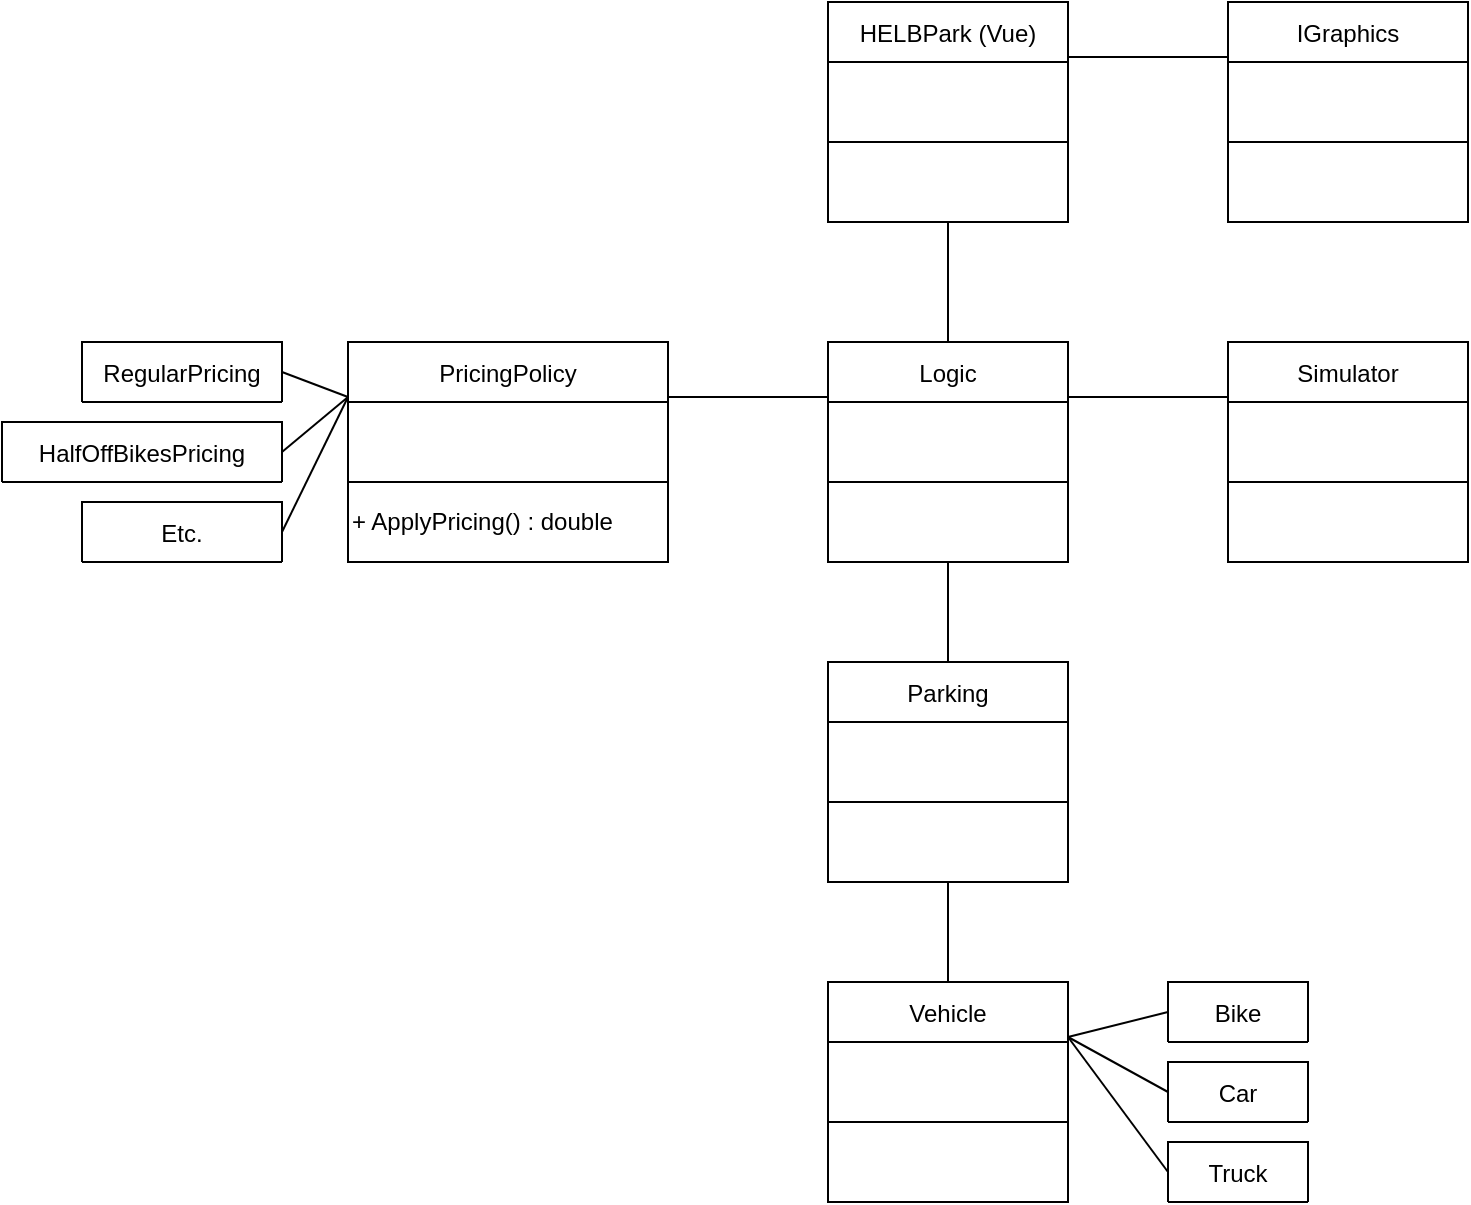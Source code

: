 <mxfile version="17.1.2" type="device"><diagram id="m8n8P1koVxOPwoEyxe6X" name="Page-1"><mxGraphModel dx="657" dy="1074" grid="1" gridSize="10" guides="1" tooltips="1" connect="1" arrows="0" fold="1" page="1" pageScale="1" pageWidth="827" pageHeight="1169" math="0" shadow="0"><root><mxCell id="0"/><mxCell id="1" parent="0"/><mxCell id="UTw8LpA3cd1UkE_mDH7Z-44" style="edgeStyle=none;rounded=0;orthogonalLoop=1;jettySize=auto;html=1;exitX=1;exitY=0.25;exitDx=0;exitDy=0;entryX=0;entryY=0.25;entryDx=0;entryDy=0;endArrow=none;endFill=0;" edge="1" parent="1" source="UTw8LpA3cd1UkE_mDH7Z-1" target="UTw8LpA3cd1UkE_mDH7Z-40"><mxGeometry relative="1" as="geometry"/></mxCell><mxCell id="UTw8LpA3cd1UkE_mDH7Z-1" value="HELBPark (Vue)" style="swimlane;fontStyle=0;childLayout=stackLayout;horizontal=1;startSize=30;horizontalStack=0;resizeParent=1;resizeParentMax=0;resizeLast=0;collapsible=1;marginBottom=0;" vertex="1" parent="1"><mxGeometry x="453" y="120" width="120" height="110" as="geometry"/></mxCell><mxCell id="UTw8LpA3cd1UkE_mDH7Z-5" value="" style="rounded=0;whiteSpace=wrap;html=1;align=left;" vertex="1" parent="UTw8LpA3cd1UkE_mDH7Z-1"><mxGeometry y="30" width="120" height="40" as="geometry"/></mxCell><mxCell id="UTw8LpA3cd1UkE_mDH7Z-6" value="" style="rounded=0;whiteSpace=wrap;html=1;align=left;" vertex="1" parent="UTw8LpA3cd1UkE_mDH7Z-1"><mxGeometry y="70" width="120" height="40" as="geometry"/></mxCell><mxCell id="UTw8LpA3cd1UkE_mDH7Z-51" style="edgeStyle=none;rounded=0;orthogonalLoop=1;jettySize=auto;html=1;exitX=0.5;exitY=1;exitDx=0;exitDy=0;entryX=0.5;entryY=0;entryDx=0;entryDy=0;endArrow=none;endFill=0;" edge="1" parent="1" source="UTw8LpA3cd1UkE_mDH7Z-7" target="UTw8LpA3cd1UkE_mDH7Z-13"><mxGeometry relative="1" as="geometry"/></mxCell><mxCell id="UTw8LpA3cd1UkE_mDH7Z-7" value="Logic" style="swimlane;fontStyle=0;childLayout=stackLayout;horizontal=1;startSize=30;horizontalStack=0;resizeParent=1;resizeParentMax=0;resizeLast=0;collapsible=1;marginBottom=0;" vertex="1" parent="1"><mxGeometry x="453" y="290" width="120" height="110" as="geometry"/></mxCell><mxCell id="UTw8LpA3cd1UkE_mDH7Z-8" value="" style="rounded=0;whiteSpace=wrap;html=1;align=left;" vertex="1" parent="UTw8LpA3cd1UkE_mDH7Z-7"><mxGeometry y="30" width="120" height="40" as="geometry"/></mxCell><mxCell id="UTw8LpA3cd1UkE_mDH7Z-9" value="" style="rounded=0;whiteSpace=wrap;html=1;align=left;" vertex="1" parent="UTw8LpA3cd1UkE_mDH7Z-7"><mxGeometry y="70" width="120" height="40" as="geometry"/></mxCell><mxCell id="UTw8LpA3cd1UkE_mDH7Z-45" style="edgeStyle=none;rounded=0;orthogonalLoop=1;jettySize=auto;html=1;exitX=0;exitY=0.25;exitDx=0;exitDy=0;entryX=1;entryY=0.25;entryDx=0;entryDy=0;endArrow=none;endFill=0;" edge="1" parent="1" source="UTw8LpA3cd1UkE_mDH7Z-10" target="UTw8LpA3cd1UkE_mDH7Z-7"><mxGeometry relative="1" as="geometry"/></mxCell><mxCell id="UTw8LpA3cd1UkE_mDH7Z-10" value="Simulator" style="swimlane;fontStyle=0;childLayout=stackLayout;horizontal=1;startSize=30;horizontalStack=0;resizeParent=1;resizeParentMax=0;resizeLast=0;collapsible=1;marginBottom=0;" vertex="1" parent="1"><mxGeometry x="653" y="290" width="120" height="110" as="geometry"/></mxCell><mxCell id="UTw8LpA3cd1UkE_mDH7Z-11" value="" style="rounded=0;whiteSpace=wrap;html=1;align=left;" vertex="1" parent="UTw8LpA3cd1UkE_mDH7Z-10"><mxGeometry y="30" width="120" height="40" as="geometry"/></mxCell><mxCell id="UTw8LpA3cd1UkE_mDH7Z-12" value="" style="rounded=0;whiteSpace=wrap;html=1;align=left;" vertex="1" parent="UTw8LpA3cd1UkE_mDH7Z-10"><mxGeometry y="70" width="120" height="40" as="geometry"/></mxCell><mxCell id="UTw8LpA3cd1UkE_mDH7Z-13" value="Parking" style="swimlane;fontStyle=0;childLayout=stackLayout;horizontal=1;startSize=30;horizontalStack=0;resizeParent=1;resizeParentMax=0;resizeLast=0;collapsible=1;marginBottom=0;" vertex="1" parent="1"><mxGeometry x="453" y="450" width="120" height="110" as="geometry"/></mxCell><mxCell id="UTw8LpA3cd1UkE_mDH7Z-14" value="" style="rounded=0;whiteSpace=wrap;html=1;align=left;" vertex="1" parent="UTw8LpA3cd1UkE_mDH7Z-13"><mxGeometry y="30" width="120" height="40" as="geometry"/></mxCell><mxCell id="UTw8LpA3cd1UkE_mDH7Z-15" value="" style="rounded=0;whiteSpace=wrap;html=1;align=left;" vertex="1" parent="UTw8LpA3cd1UkE_mDH7Z-13"><mxGeometry y="70" width="120" height="40" as="geometry"/></mxCell><mxCell id="UTw8LpA3cd1UkE_mDH7Z-53" style="edgeStyle=none;rounded=0;orthogonalLoop=1;jettySize=auto;html=1;exitX=1;exitY=0.25;exitDx=0;exitDy=0;entryX=0;entryY=0.5;entryDx=0;entryDy=0;endArrow=none;endFill=0;" edge="1" parent="1" source="UTw8LpA3cd1UkE_mDH7Z-16" target="UTw8LpA3cd1UkE_mDH7Z-19"><mxGeometry relative="1" as="geometry"/></mxCell><mxCell id="UTw8LpA3cd1UkE_mDH7Z-54" style="edgeStyle=none;rounded=0;orthogonalLoop=1;jettySize=auto;html=1;exitX=1;exitY=0.25;exitDx=0;exitDy=0;entryX=0;entryY=0.5;entryDx=0;entryDy=0;endArrow=none;endFill=0;" edge="1" parent="1" source="UTw8LpA3cd1UkE_mDH7Z-16" target="UTw8LpA3cd1UkE_mDH7Z-22"><mxGeometry relative="1" as="geometry"/></mxCell><mxCell id="UTw8LpA3cd1UkE_mDH7Z-55" style="edgeStyle=none;rounded=0;orthogonalLoop=1;jettySize=auto;html=1;exitX=1;exitY=0.25;exitDx=0;exitDy=0;entryX=0;entryY=0.5;entryDx=0;entryDy=0;endArrow=none;endFill=0;" edge="1" parent="1" source="UTw8LpA3cd1UkE_mDH7Z-16" target="UTw8LpA3cd1UkE_mDH7Z-25"><mxGeometry relative="1" as="geometry"/></mxCell><mxCell id="UTw8LpA3cd1UkE_mDH7Z-16" value="Vehicle" style="swimlane;fontStyle=0;childLayout=stackLayout;horizontal=1;startSize=30;horizontalStack=0;resizeParent=1;resizeParentMax=0;resizeLast=0;collapsible=1;marginBottom=0;" vertex="1" parent="1"><mxGeometry x="453" y="610" width="120" height="110" as="geometry"/></mxCell><mxCell id="UTw8LpA3cd1UkE_mDH7Z-17" value="" style="rounded=0;whiteSpace=wrap;html=1;align=left;" vertex="1" parent="UTw8LpA3cd1UkE_mDH7Z-16"><mxGeometry y="30" width="120" height="40" as="geometry"/></mxCell><mxCell id="UTw8LpA3cd1UkE_mDH7Z-18" value="" style="rounded=0;whiteSpace=wrap;html=1;align=left;" vertex="1" parent="UTw8LpA3cd1UkE_mDH7Z-16"><mxGeometry y="70" width="120" height="40" as="geometry"/></mxCell><mxCell id="UTw8LpA3cd1UkE_mDH7Z-19" value="Bike" style="swimlane;fontStyle=0;childLayout=stackLayout;horizontal=1;startSize=30;horizontalStack=0;resizeParent=1;resizeParentMax=0;resizeLast=0;collapsible=1;marginBottom=0;" vertex="1" collapsed="1" parent="1"><mxGeometry x="623" y="610" width="70" height="30" as="geometry"><mxRectangle x="440" y="480" width="120" height="110" as="alternateBounds"/></mxGeometry></mxCell><mxCell id="UTw8LpA3cd1UkE_mDH7Z-20" value="" style="rounded=0;whiteSpace=wrap;html=1;align=left;" vertex="1" parent="UTw8LpA3cd1UkE_mDH7Z-19"><mxGeometry y="30" width="120" height="40" as="geometry"/></mxCell><mxCell id="UTw8LpA3cd1UkE_mDH7Z-21" value="" style="rounded=0;whiteSpace=wrap;html=1;align=left;" vertex="1" parent="UTw8LpA3cd1UkE_mDH7Z-19"><mxGeometry y="70" width="120" height="40" as="geometry"/></mxCell><mxCell id="UTw8LpA3cd1UkE_mDH7Z-22" value="Car" style="swimlane;fontStyle=0;childLayout=stackLayout;horizontal=1;startSize=30;horizontalStack=0;resizeParent=1;resizeParentMax=0;resizeLast=0;collapsible=1;marginBottom=0;" vertex="1" collapsed="1" parent="1"><mxGeometry x="623" y="650" width="70" height="30" as="geometry"><mxRectangle x="440" y="480" width="120" height="110" as="alternateBounds"/></mxGeometry></mxCell><mxCell id="UTw8LpA3cd1UkE_mDH7Z-23" value="" style="rounded=0;whiteSpace=wrap;html=1;align=left;" vertex="1" parent="UTw8LpA3cd1UkE_mDH7Z-22"><mxGeometry y="30" width="120" height="40" as="geometry"/></mxCell><mxCell id="UTw8LpA3cd1UkE_mDH7Z-24" value="" style="rounded=0;whiteSpace=wrap;html=1;align=left;" vertex="1" parent="UTw8LpA3cd1UkE_mDH7Z-22"><mxGeometry y="70" width="120" height="40" as="geometry"/></mxCell><mxCell id="UTw8LpA3cd1UkE_mDH7Z-25" value="Truck" style="swimlane;fontStyle=0;childLayout=stackLayout;horizontal=1;startSize=30;horizontalStack=0;resizeParent=1;resizeParentMax=0;resizeLast=0;collapsible=1;marginBottom=0;" vertex="1" collapsed="1" parent="1"><mxGeometry x="623" y="690" width="70" height="30" as="geometry"><mxRectangle x="440" y="480" width="120" height="110" as="alternateBounds"/></mxGeometry></mxCell><mxCell id="UTw8LpA3cd1UkE_mDH7Z-26" value="" style="rounded=0;whiteSpace=wrap;html=1;align=left;" vertex="1" parent="UTw8LpA3cd1UkE_mDH7Z-25"><mxGeometry y="30" width="120" height="40" as="geometry"/></mxCell><mxCell id="UTw8LpA3cd1UkE_mDH7Z-27" value="" style="rounded=0;whiteSpace=wrap;html=1;align=left;" vertex="1" parent="UTw8LpA3cd1UkE_mDH7Z-25"><mxGeometry y="70" width="120" height="40" as="geometry"/></mxCell><mxCell id="UTw8LpA3cd1UkE_mDH7Z-46" style="edgeStyle=none;rounded=0;orthogonalLoop=1;jettySize=auto;html=1;exitX=1;exitY=0.25;exitDx=0;exitDy=0;entryX=0;entryY=0.25;entryDx=0;entryDy=0;endArrow=none;endFill=0;" edge="1" parent="1" source="UTw8LpA3cd1UkE_mDH7Z-28" target="UTw8LpA3cd1UkE_mDH7Z-7"><mxGeometry relative="1" as="geometry"/></mxCell><mxCell id="UTw8LpA3cd1UkE_mDH7Z-28" value="PricingPolicy" style="swimlane;fontStyle=0;childLayout=stackLayout;horizontal=1;startSize=30;horizontalStack=0;resizeParent=1;resizeParentMax=0;resizeLast=0;collapsible=1;marginBottom=0;" vertex="1" parent="1"><mxGeometry x="213" y="290" width="160" height="110" as="geometry"/></mxCell><mxCell id="UTw8LpA3cd1UkE_mDH7Z-29" value="" style="rounded=0;whiteSpace=wrap;html=1;align=left;" vertex="1" parent="UTw8LpA3cd1UkE_mDH7Z-28"><mxGeometry y="30" width="160" height="40" as="geometry"/></mxCell><mxCell id="UTw8LpA3cd1UkE_mDH7Z-30" value="+ ApplyPricing() : double" style="rounded=0;whiteSpace=wrap;html=1;align=left;" vertex="1" parent="UTw8LpA3cd1UkE_mDH7Z-28"><mxGeometry y="70" width="160" height="40" as="geometry"/></mxCell><mxCell id="UTw8LpA3cd1UkE_mDH7Z-47" style="edgeStyle=none;rounded=0;orthogonalLoop=1;jettySize=auto;html=1;exitX=1;exitY=0.5;exitDx=0;exitDy=0;entryX=0;entryY=0.25;entryDx=0;entryDy=0;endArrow=none;endFill=0;" edge="1" parent="1" source="UTw8LpA3cd1UkE_mDH7Z-31" target="UTw8LpA3cd1UkE_mDH7Z-28"><mxGeometry relative="1" as="geometry"/></mxCell><mxCell id="UTw8LpA3cd1UkE_mDH7Z-31" value="RegularPricing" style="swimlane;fontStyle=0;childLayout=stackLayout;horizontal=1;startSize=30;horizontalStack=0;resizeParent=1;resizeParentMax=0;resizeLast=0;collapsible=1;marginBottom=0;" vertex="1" collapsed="1" parent="1"><mxGeometry x="80" y="290" width="100" height="30" as="geometry"><mxRectangle x="440" y="480" width="120" height="110" as="alternateBounds"/></mxGeometry></mxCell><mxCell id="UTw8LpA3cd1UkE_mDH7Z-32" value="" style="rounded=0;whiteSpace=wrap;html=1;align=left;" vertex="1" parent="UTw8LpA3cd1UkE_mDH7Z-31"><mxGeometry y="30" width="120" height="40" as="geometry"/></mxCell><mxCell id="UTw8LpA3cd1UkE_mDH7Z-33" value="" style="rounded=0;whiteSpace=wrap;html=1;align=left;" vertex="1" parent="UTw8LpA3cd1UkE_mDH7Z-31"><mxGeometry y="70" width="120" height="40" as="geometry"/></mxCell><mxCell id="UTw8LpA3cd1UkE_mDH7Z-49" style="edgeStyle=none;rounded=0;orthogonalLoop=1;jettySize=auto;html=1;exitX=1;exitY=0.5;exitDx=0;exitDy=0;entryX=0;entryY=0.25;entryDx=0;entryDy=0;endArrow=none;endFill=0;" edge="1" parent="1" source="UTw8LpA3cd1UkE_mDH7Z-34" target="UTw8LpA3cd1UkE_mDH7Z-28"><mxGeometry relative="1" as="geometry"/></mxCell><mxCell id="UTw8LpA3cd1UkE_mDH7Z-34" value="HalfOffBikesPricing" style="swimlane;fontStyle=0;childLayout=stackLayout;horizontal=1;startSize=30;horizontalStack=0;resizeParent=1;resizeParentMax=0;resizeLast=0;collapsible=1;marginBottom=0;" vertex="1" collapsed="1" parent="1"><mxGeometry x="40" y="330" width="140" height="30" as="geometry"><mxRectangle x="440" y="480" width="120" height="110" as="alternateBounds"/></mxGeometry></mxCell><mxCell id="UTw8LpA3cd1UkE_mDH7Z-35" value="" style="rounded=0;whiteSpace=wrap;html=1;align=left;" vertex="1" parent="UTw8LpA3cd1UkE_mDH7Z-34"><mxGeometry y="30" width="120" height="40" as="geometry"/></mxCell><mxCell id="UTw8LpA3cd1UkE_mDH7Z-36" value="" style="rounded=0;whiteSpace=wrap;html=1;align=left;" vertex="1" parent="UTw8LpA3cd1UkE_mDH7Z-34"><mxGeometry y="70" width="120" height="40" as="geometry"/></mxCell><mxCell id="UTw8LpA3cd1UkE_mDH7Z-50" style="edgeStyle=none;rounded=0;orthogonalLoop=1;jettySize=auto;html=1;exitX=1;exitY=0.5;exitDx=0;exitDy=0;entryX=0;entryY=0.25;entryDx=0;entryDy=0;endArrow=none;endFill=0;" edge="1" parent="1" source="UTw8LpA3cd1UkE_mDH7Z-37" target="UTw8LpA3cd1UkE_mDH7Z-28"><mxGeometry relative="1" as="geometry"/></mxCell><mxCell id="UTw8LpA3cd1UkE_mDH7Z-37" value="Etc." style="swimlane;fontStyle=0;childLayout=stackLayout;horizontal=1;startSize=30;horizontalStack=0;resizeParent=1;resizeParentMax=0;resizeLast=0;collapsible=1;marginBottom=0;" vertex="1" collapsed="1" parent="1"><mxGeometry x="80" y="370" width="100" height="30" as="geometry"><mxRectangle x="440" y="480" width="120" height="110" as="alternateBounds"/></mxGeometry></mxCell><mxCell id="UTw8LpA3cd1UkE_mDH7Z-38" value="" style="rounded=0;whiteSpace=wrap;html=1;align=left;" vertex="1" parent="UTw8LpA3cd1UkE_mDH7Z-37"><mxGeometry y="30" width="120" height="40" as="geometry"/></mxCell><mxCell id="UTw8LpA3cd1UkE_mDH7Z-39" value="" style="rounded=0;whiteSpace=wrap;html=1;align=left;" vertex="1" parent="UTw8LpA3cd1UkE_mDH7Z-37"><mxGeometry y="70" width="120" height="40" as="geometry"/></mxCell><mxCell id="UTw8LpA3cd1UkE_mDH7Z-40" value="IGraphics" style="swimlane;fontStyle=0;childLayout=stackLayout;horizontal=1;startSize=30;horizontalStack=0;resizeParent=1;resizeParentMax=0;resizeLast=0;collapsible=1;marginBottom=0;" vertex="1" parent="1"><mxGeometry x="653" y="120" width="120" height="110" as="geometry"/></mxCell><mxCell id="UTw8LpA3cd1UkE_mDH7Z-41" value="" style="rounded=0;whiteSpace=wrap;html=1;align=left;" vertex="1" parent="UTw8LpA3cd1UkE_mDH7Z-40"><mxGeometry y="30" width="120" height="40" as="geometry"/></mxCell><mxCell id="UTw8LpA3cd1UkE_mDH7Z-42" value="" style="rounded=0;whiteSpace=wrap;html=1;align=left;" vertex="1" parent="UTw8LpA3cd1UkE_mDH7Z-40"><mxGeometry y="70" width="120" height="40" as="geometry"/></mxCell><mxCell id="UTw8LpA3cd1UkE_mDH7Z-43" style="rounded=0;orthogonalLoop=1;jettySize=auto;html=1;exitX=0.5;exitY=1;exitDx=0;exitDy=0;entryX=0.5;entryY=0;entryDx=0;entryDy=0;endArrow=none;endFill=0;" edge="1" parent="1" source="UTw8LpA3cd1UkE_mDH7Z-6" target="UTw8LpA3cd1UkE_mDH7Z-7"><mxGeometry relative="1" as="geometry"/></mxCell><mxCell id="UTw8LpA3cd1UkE_mDH7Z-52" style="edgeStyle=none;rounded=0;orthogonalLoop=1;jettySize=auto;html=1;exitX=0.5;exitY=1;exitDx=0;exitDy=0;entryX=0.5;entryY=0;entryDx=0;entryDy=0;endArrow=none;endFill=0;" edge="1" parent="1" source="UTw8LpA3cd1UkE_mDH7Z-15" target="UTw8LpA3cd1UkE_mDH7Z-16"><mxGeometry relative="1" as="geometry"/></mxCell></root></mxGraphModel></diagram></mxfile>